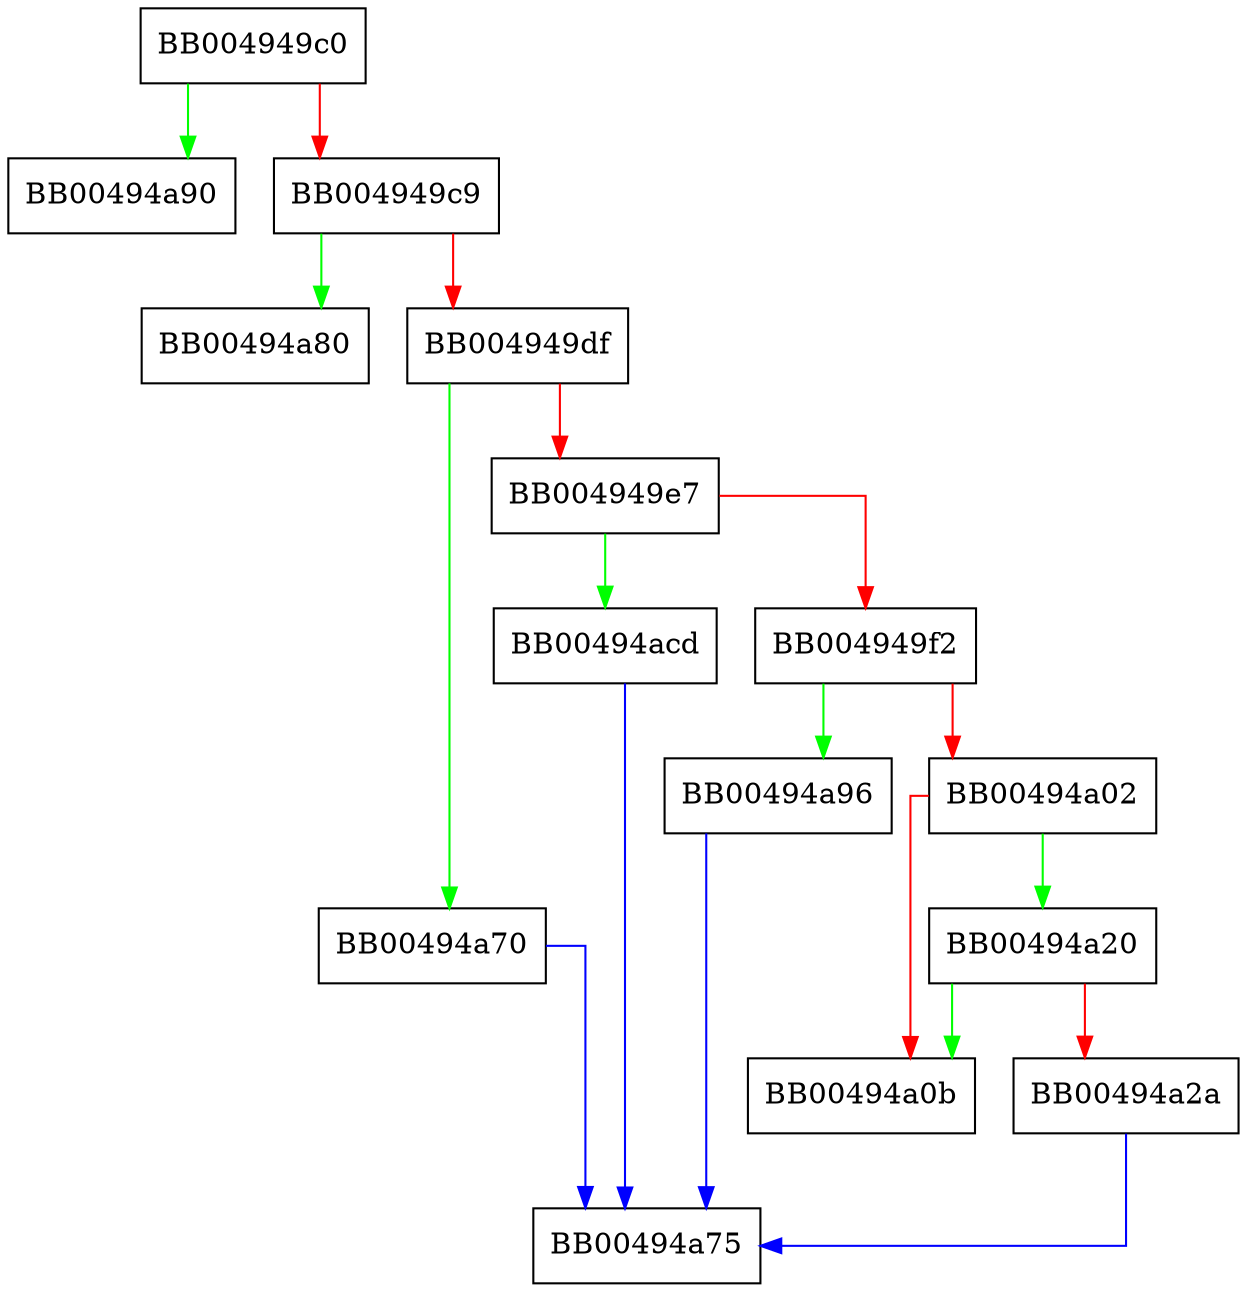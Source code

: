 digraph SSL_shutdown_ex {
  node [shape="box"];
  graph [splines=ortho];
  BB004949c0 -> BB00494a90 [color="green"];
  BB004949c0 -> BB004949c9 [color="red"];
  BB004949c9 -> BB00494a80 [color="green"];
  BB004949c9 -> BB004949df [color="red"];
  BB004949df -> BB00494a70 [color="green"];
  BB004949df -> BB004949e7 [color="red"];
  BB004949e7 -> BB00494acd [color="green"];
  BB004949e7 -> BB004949f2 [color="red"];
  BB004949f2 -> BB00494a96 [color="green"];
  BB004949f2 -> BB00494a02 [color="red"];
  BB00494a02 -> BB00494a20 [color="green"];
  BB00494a02 -> BB00494a0b [color="red"];
  BB00494a20 -> BB00494a0b [color="green"];
  BB00494a20 -> BB00494a2a [color="red"];
  BB00494a2a -> BB00494a75 [color="blue"];
  BB00494a70 -> BB00494a75 [color="blue"];
  BB00494a96 -> BB00494a75 [color="blue"];
  BB00494acd -> BB00494a75 [color="blue"];
}